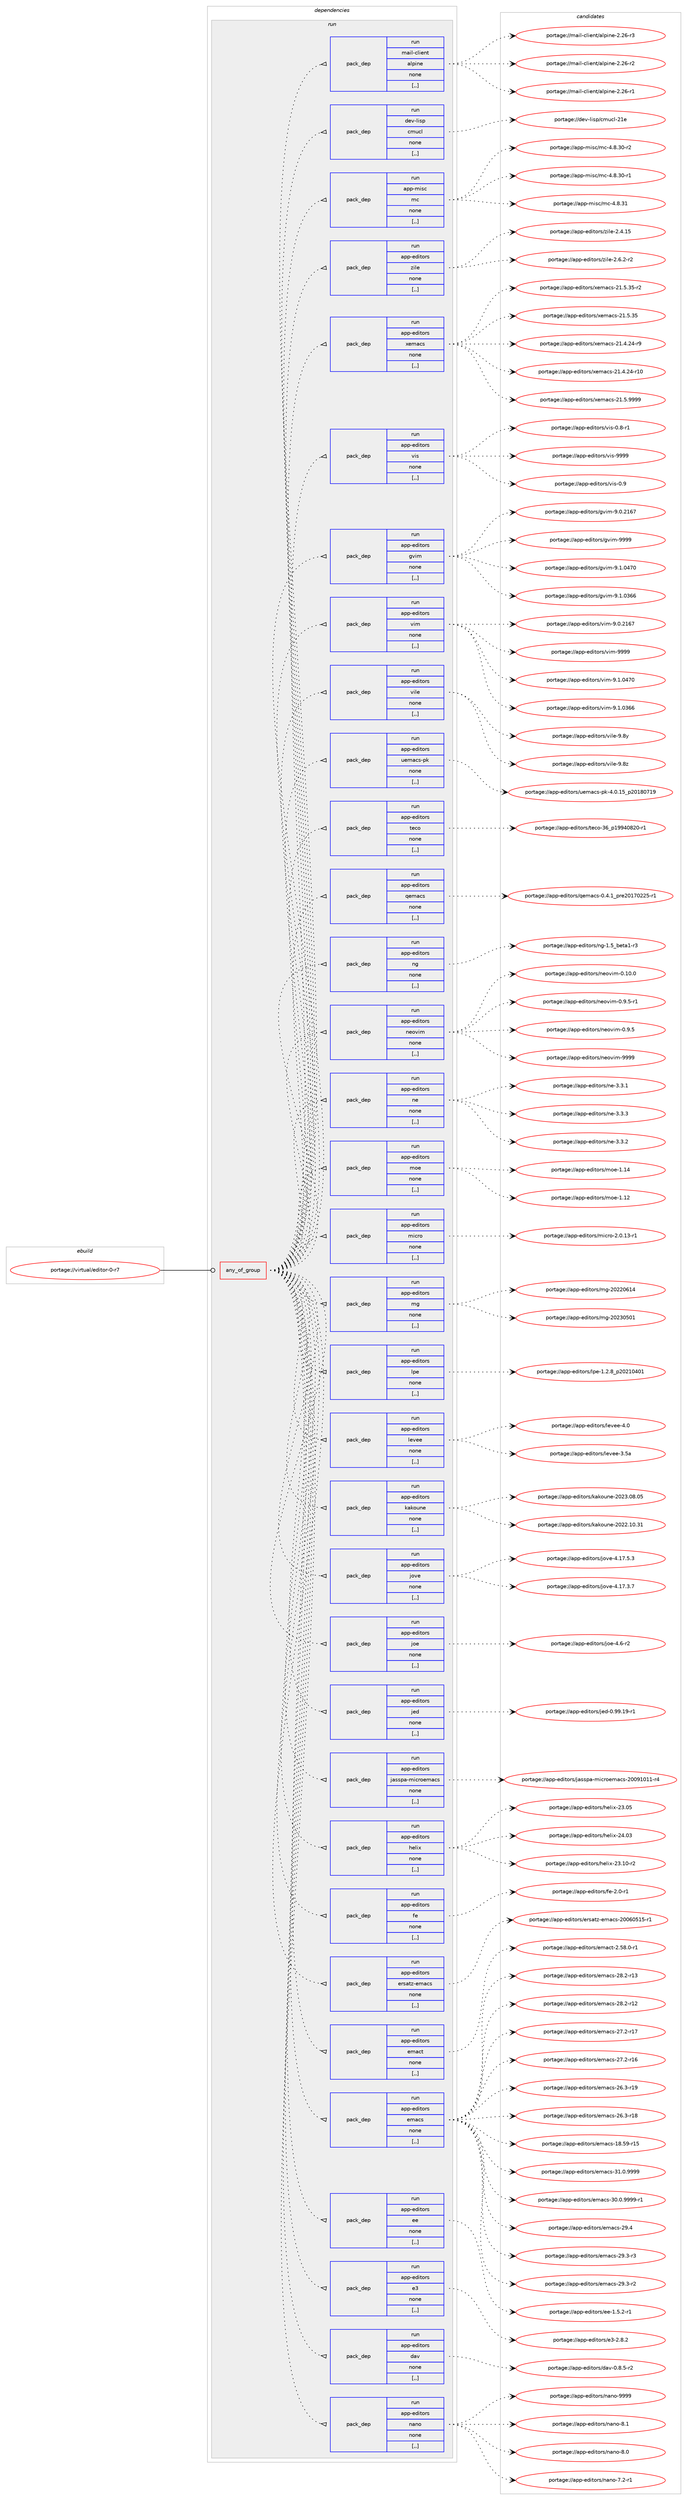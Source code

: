digraph prolog {

# *************
# Graph options
# *************

newrank=true;
concentrate=true;
compound=true;
graph [rankdir=LR,fontname=Helvetica,fontsize=10,ranksep=1.5];#, ranksep=2.5, nodesep=0.2];
edge  [arrowhead=vee];
node  [fontname=Helvetica,fontsize=10];

# **********
# The ebuild
# **********

subgraph cluster_leftcol {
color=gray;
label=<<i>ebuild</i>>;
id [label="portage://virtual/editor-0-r7", color=red, width=4, href="../virtual/editor-0-r7.svg"];
}

# ****************
# The dependencies
# ****************

subgraph cluster_midcol {
color=gray;
label=<<i>dependencies</i>>;
subgraph cluster_compile {
fillcolor="#eeeeee";
style=filled;
label=<<i>compile</i>>;
}
subgraph cluster_compileandrun {
fillcolor="#eeeeee";
style=filled;
label=<<i>compile and run</i>>;
}
subgraph cluster_run {
fillcolor="#eeeeee";
style=filled;
label=<<i>run</i>>;
subgraph any2816 {
dependency441720 [label=<<TABLE BORDER="0" CELLBORDER="1" CELLSPACING="0" CELLPADDING="4"><TR><TD CELLPADDING="10">any_of_group</TD></TR></TABLE>>, shape=none, color=red];subgraph pack320706 {
dependency441721 [label=<<TABLE BORDER="0" CELLBORDER="1" CELLSPACING="0" CELLPADDING="4" WIDTH="220"><TR><TD ROWSPAN="6" CELLPADDING="30">pack_dep</TD></TR><TR><TD WIDTH="110">run</TD></TR><TR><TD>app-editors</TD></TR><TR><TD>nano</TD></TR><TR><TD>none</TD></TR><TR><TD>[,,]</TD></TR></TABLE>>, shape=none, color=blue];
}
dependency441720:e -> dependency441721:w [weight=20,style="dotted",arrowhead="oinv"];
subgraph pack320707 {
dependency441722 [label=<<TABLE BORDER="0" CELLBORDER="1" CELLSPACING="0" CELLPADDING="4" WIDTH="220"><TR><TD ROWSPAN="6" CELLPADDING="30">pack_dep</TD></TR><TR><TD WIDTH="110">run</TD></TR><TR><TD>app-editors</TD></TR><TR><TD>dav</TD></TR><TR><TD>none</TD></TR><TR><TD>[,,]</TD></TR></TABLE>>, shape=none, color=blue];
}
dependency441720:e -> dependency441722:w [weight=20,style="dotted",arrowhead="oinv"];
subgraph pack320708 {
dependency441723 [label=<<TABLE BORDER="0" CELLBORDER="1" CELLSPACING="0" CELLPADDING="4" WIDTH="220"><TR><TD ROWSPAN="6" CELLPADDING="30">pack_dep</TD></TR><TR><TD WIDTH="110">run</TD></TR><TR><TD>app-editors</TD></TR><TR><TD>e3</TD></TR><TR><TD>none</TD></TR><TR><TD>[,,]</TD></TR></TABLE>>, shape=none, color=blue];
}
dependency441720:e -> dependency441723:w [weight=20,style="dotted",arrowhead="oinv"];
subgraph pack320709 {
dependency441724 [label=<<TABLE BORDER="0" CELLBORDER="1" CELLSPACING="0" CELLPADDING="4" WIDTH="220"><TR><TD ROWSPAN="6" CELLPADDING="30">pack_dep</TD></TR><TR><TD WIDTH="110">run</TD></TR><TR><TD>app-editors</TD></TR><TR><TD>ee</TD></TR><TR><TD>none</TD></TR><TR><TD>[,,]</TD></TR></TABLE>>, shape=none, color=blue];
}
dependency441720:e -> dependency441724:w [weight=20,style="dotted",arrowhead="oinv"];
subgraph pack320710 {
dependency441725 [label=<<TABLE BORDER="0" CELLBORDER="1" CELLSPACING="0" CELLPADDING="4" WIDTH="220"><TR><TD ROWSPAN="6" CELLPADDING="30">pack_dep</TD></TR><TR><TD WIDTH="110">run</TD></TR><TR><TD>app-editors</TD></TR><TR><TD>emacs</TD></TR><TR><TD>none</TD></TR><TR><TD>[,,]</TD></TR></TABLE>>, shape=none, color=blue];
}
dependency441720:e -> dependency441725:w [weight=20,style="dotted",arrowhead="oinv"];
subgraph pack320711 {
dependency441726 [label=<<TABLE BORDER="0" CELLBORDER="1" CELLSPACING="0" CELLPADDING="4" WIDTH="220"><TR><TD ROWSPAN="6" CELLPADDING="30">pack_dep</TD></TR><TR><TD WIDTH="110">run</TD></TR><TR><TD>app-editors</TD></TR><TR><TD>emact</TD></TR><TR><TD>none</TD></TR><TR><TD>[,,]</TD></TR></TABLE>>, shape=none, color=blue];
}
dependency441720:e -> dependency441726:w [weight=20,style="dotted",arrowhead="oinv"];
subgraph pack320712 {
dependency441727 [label=<<TABLE BORDER="0" CELLBORDER="1" CELLSPACING="0" CELLPADDING="4" WIDTH="220"><TR><TD ROWSPAN="6" CELLPADDING="30">pack_dep</TD></TR><TR><TD WIDTH="110">run</TD></TR><TR><TD>app-editors</TD></TR><TR><TD>ersatz-emacs</TD></TR><TR><TD>none</TD></TR><TR><TD>[,,]</TD></TR></TABLE>>, shape=none, color=blue];
}
dependency441720:e -> dependency441727:w [weight=20,style="dotted",arrowhead="oinv"];
subgraph pack320713 {
dependency441728 [label=<<TABLE BORDER="0" CELLBORDER="1" CELLSPACING="0" CELLPADDING="4" WIDTH="220"><TR><TD ROWSPAN="6" CELLPADDING="30">pack_dep</TD></TR><TR><TD WIDTH="110">run</TD></TR><TR><TD>app-editors</TD></TR><TR><TD>fe</TD></TR><TR><TD>none</TD></TR><TR><TD>[,,]</TD></TR></TABLE>>, shape=none, color=blue];
}
dependency441720:e -> dependency441728:w [weight=20,style="dotted",arrowhead="oinv"];
subgraph pack320714 {
dependency441729 [label=<<TABLE BORDER="0" CELLBORDER="1" CELLSPACING="0" CELLPADDING="4" WIDTH="220"><TR><TD ROWSPAN="6" CELLPADDING="30">pack_dep</TD></TR><TR><TD WIDTH="110">run</TD></TR><TR><TD>app-editors</TD></TR><TR><TD>helix</TD></TR><TR><TD>none</TD></TR><TR><TD>[,,]</TD></TR></TABLE>>, shape=none, color=blue];
}
dependency441720:e -> dependency441729:w [weight=20,style="dotted",arrowhead="oinv"];
subgraph pack320715 {
dependency441730 [label=<<TABLE BORDER="0" CELLBORDER="1" CELLSPACING="0" CELLPADDING="4" WIDTH="220"><TR><TD ROWSPAN="6" CELLPADDING="30">pack_dep</TD></TR><TR><TD WIDTH="110">run</TD></TR><TR><TD>app-editors</TD></TR><TR><TD>jasspa-microemacs</TD></TR><TR><TD>none</TD></TR><TR><TD>[,,]</TD></TR></TABLE>>, shape=none, color=blue];
}
dependency441720:e -> dependency441730:w [weight=20,style="dotted",arrowhead="oinv"];
subgraph pack320716 {
dependency441731 [label=<<TABLE BORDER="0" CELLBORDER="1" CELLSPACING="0" CELLPADDING="4" WIDTH="220"><TR><TD ROWSPAN="6" CELLPADDING="30">pack_dep</TD></TR><TR><TD WIDTH="110">run</TD></TR><TR><TD>app-editors</TD></TR><TR><TD>jed</TD></TR><TR><TD>none</TD></TR><TR><TD>[,,]</TD></TR></TABLE>>, shape=none, color=blue];
}
dependency441720:e -> dependency441731:w [weight=20,style="dotted",arrowhead="oinv"];
subgraph pack320717 {
dependency441732 [label=<<TABLE BORDER="0" CELLBORDER="1" CELLSPACING="0" CELLPADDING="4" WIDTH="220"><TR><TD ROWSPAN="6" CELLPADDING="30">pack_dep</TD></TR><TR><TD WIDTH="110">run</TD></TR><TR><TD>app-editors</TD></TR><TR><TD>joe</TD></TR><TR><TD>none</TD></TR><TR><TD>[,,]</TD></TR></TABLE>>, shape=none, color=blue];
}
dependency441720:e -> dependency441732:w [weight=20,style="dotted",arrowhead="oinv"];
subgraph pack320718 {
dependency441733 [label=<<TABLE BORDER="0" CELLBORDER="1" CELLSPACING="0" CELLPADDING="4" WIDTH="220"><TR><TD ROWSPAN="6" CELLPADDING="30">pack_dep</TD></TR><TR><TD WIDTH="110">run</TD></TR><TR><TD>app-editors</TD></TR><TR><TD>jove</TD></TR><TR><TD>none</TD></TR><TR><TD>[,,]</TD></TR></TABLE>>, shape=none, color=blue];
}
dependency441720:e -> dependency441733:w [weight=20,style="dotted",arrowhead="oinv"];
subgraph pack320719 {
dependency441734 [label=<<TABLE BORDER="0" CELLBORDER="1" CELLSPACING="0" CELLPADDING="4" WIDTH="220"><TR><TD ROWSPAN="6" CELLPADDING="30">pack_dep</TD></TR><TR><TD WIDTH="110">run</TD></TR><TR><TD>app-editors</TD></TR><TR><TD>kakoune</TD></TR><TR><TD>none</TD></TR><TR><TD>[,,]</TD></TR></TABLE>>, shape=none, color=blue];
}
dependency441720:e -> dependency441734:w [weight=20,style="dotted",arrowhead="oinv"];
subgraph pack320720 {
dependency441735 [label=<<TABLE BORDER="0" CELLBORDER="1" CELLSPACING="0" CELLPADDING="4" WIDTH="220"><TR><TD ROWSPAN="6" CELLPADDING="30">pack_dep</TD></TR><TR><TD WIDTH="110">run</TD></TR><TR><TD>app-editors</TD></TR><TR><TD>levee</TD></TR><TR><TD>none</TD></TR><TR><TD>[,,]</TD></TR></TABLE>>, shape=none, color=blue];
}
dependency441720:e -> dependency441735:w [weight=20,style="dotted",arrowhead="oinv"];
subgraph pack320721 {
dependency441736 [label=<<TABLE BORDER="0" CELLBORDER="1" CELLSPACING="0" CELLPADDING="4" WIDTH="220"><TR><TD ROWSPAN="6" CELLPADDING="30">pack_dep</TD></TR><TR><TD WIDTH="110">run</TD></TR><TR><TD>app-editors</TD></TR><TR><TD>lpe</TD></TR><TR><TD>none</TD></TR><TR><TD>[,,]</TD></TR></TABLE>>, shape=none, color=blue];
}
dependency441720:e -> dependency441736:w [weight=20,style="dotted",arrowhead="oinv"];
subgraph pack320722 {
dependency441737 [label=<<TABLE BORDER="0" CELLBORDER="1" CELLSPACING="0" CELLPADDING="4" WIDTH="220"><TR><TD ROWSPAN="6" CELLPADDING="30">pack_dep</TD></TR><TR><TD WIDTH="110">run</TD></TR><TR><TD>app-editors</TD></TR><TR><TD>mg</TD></TR><TR><TD>none</TD></TR><TR><TD>[,,]</TD></TR></TABLE>>, shape=none, color=blue];
}
dependency441720:e -> dependency441737:w [weight=20,style="dotted",arrowhead="oinv"];
subgraph pack320723 {
dependency441738 [label=<<TABLE BORDER="0" CELLBORDER="1" CELLSPACING="0" CELLPADDING="4" WIDTH="220"><TR><TD ROWSPAN="6" CELLPADDING="30">pack_dep</TD></TR><TR><TD WIDTH="110">run</TD></TR><TR><TD>app-editors</TD></TR><TR><TD>micro</TD></TR><TR><TD>none</TD></TR><TR><TD>[,,]</TD></TR></TABLE>>, shape=none, color=blue];
}
dependency441720:e -> dependency441738:w [weight=20,style="dotted",arrowhead="oinv"];
subgraph pack320724 {
dependency441739 [label=<<TABLE BORDER="0" CELLBORDER="1" CELLSPACING="0" CELLPADDING="4" WIDTH="220"><TR><TD ROWSPAN="6" CELLPADDING="30">pack_dep</TD></TR><TR><TD WIDTH="110">run</TD></TR><TR><TD>app-editors</TD></TR><TR><TD>moe</TD></TR><TR><TD>none</TD></TR><TR><TD>[,,]</TD></TR></TABLE>>, shape=none, color=blue];
}
dependency441720:e -> dependency441739:w [weight=20,style="dotted",arrowhead="oinv"];
subgraph pack320725 {
dependency441740 [label=<<TABLE BORDER="0" CELLBORDER="1" CELLSPACING="0" CELLPADDING="4" WIDTH="220"><TR><TD ROWSPAN="6" CELLPADDING="30">pack_dep</TD></TR><TR><TD WIDTH="110">run</TD></TR><TR><TD>app-editors</TD></TR><TR><TD>ne</TD></TR><TR><TD>none</TD></TR><TR><TD>[,,]</TD></TR></TABLE>>, shape=none, color=blue];
}
dependency441720:e -> dependency441740:w [weight=20,style="dotted",arrowhead="oinv"];
subgraph pack320726 {
dependency441741 [label=<<TABLE BORDER="0" CELLBORDER="1" CELLSPACING="0" CELLPADDING="4" WIDTH="220"><TR><TD ROWSPAN="6" CELLPADDING="30">pack_dep</TD></TR><TR><TD WIDTH="110">run</TD></TR><TR><TD>app-editors</TD></TR><TR><TD>neovim</TD></TR><TR><TD>none</TD></TR><TR><TD>[,,]</TD></TR></TABLE>>, shape=none, color=blue];
}
dependency441720:e -> dependency441741:w [weight=20,style="dotted",arrowhead="oinv"];
subgraph pack320727 {
dependency441742 [label=<<TABLE BORDER="0" CELLBORDER="1" CELLSPACING="0" CELLPADDING="4" WIDTH="220"><TR><TD ROWSPAN="6" CELLPADDING="30">pack_dep</TD></TR><TR><TD WIDTH="110">run</TD></TR><TR><TD>app-editors</TD></TR><TR><TD>ng</TD></TR><TR><TD>none</TD></TR><TR><TD>[,,]</TD></TR></TABLE>>, shape=none, color=blue];
}
dependency441720:e -> dependency441742:w [weight=20,style="dotted",arrowhead="oinv"];
subgraph pack320728 {
dependency441743 [label=<<TABLE BORDER="0" CELLBORDER="1" CELLSPACING="0" CELLPADDING="4" WIDTH="220"><TR><TD ROWSPAN="6" CELLPADDING="30">pack_dep</TD></TR><TR><TD WIDTH="110">run</TD></TR><TR><TD>app-editors</TD></TR><TR><TD>qemacs</TD></TR><TR><TD>none</TD></TR><TR><TD>[,,]</TD></TR></TABLE>>, shape=none, color=blue];
}
dependency441720:e -> dependency441743:w [weight=20,style="dotted",arrowhead="oinv"];
subgraph pack320729 {
dependency441744 [label=<<TABLE BORDER="0" CELLBORDER="1" CELLSPACING="0" CELLPADDING="4" WIDTH="220"><TR><TD ROWSPAN="6" CELLPADDING="30">pack_dep</TD></TR><TR><TD WIDTH="110">run</TD></TR><TR><TD>app-editors</TD></TR><TR><TD>teco</TD></TR><TR><TD>none</TD></TR><TR><TD>[,,]</TD></TR></TABLE>>, shape=none, color=blue];
}
dependency441720:e -> dependency441744:w [weight=20,style="dotted",arrowhead="oinv"];
subgraph pack320730 {
dependency441745 [label=<<TABLE BORDER="0" CELLBORDER="1" CELLSPACING="0" CELLPADDING="4" WIDTH="220"><TR><TD ROWSPAN="6" CELLPADDING="30">pack_dep</TD></TR><TR><TD WIDTH="110">run</TD></TR><TR><TD>app-editors</TD></TR><TR><TD>uemacs-pk</TD></TR><TR><TD>none</TD></TR><TR><TD>[,,]</TD></TR></TABLE>>, shape=none, color=blue];
}
dependency441720:e -> dependency441745:w [weight=20,style="dotted",arrowhead="oinv"];
subgraph pack320731 {
dependency441746 [label=<<TABLE BORDER="0" CELLBORDER="1" CELLSPACING="0" CELLPADDING="4" WIDTH="220"><TR><TD ROWSPAN="6" CELLPADDING="30">pack_dep</TD></TR><TR><TD WIDTH="110">run</TD></TR><TR><TD>app-editors</TD></TR><TR><TD>vile</TD></TR><TR><TD>none</TD></TR><TR><TD>[,,]</TD></TR></TABLE>>, shape=none, color=blue];
}
dependency441720:e -> dependency441746:w [weight=20,style="dotted",arrowhead="oinv"];
subgraph pack320732 {
dependency441747 [label=<<TABLE BORDER="0" CELLBORDER="1" CELLSPACING="0" CELLPADDING="4" WIDTH="220"><TR><TD ROWSPAN="6" CELLPADDING="30">pack_dep</TD></TR><TR><TD WIDTH="110">run</TD></TR><TR><TD>app-editors</TD></TR><TR><TD>vim</TD></TR><TR><TD>none</TD></TR><TR><TD>[,,]</TD></TR></TABLE>>, shape=none, color=blue];
}
dependency441720:e -> dependency441747:w [weight=20,style="dotted",arrowhead="oinv"];
subgraph pack320733 {
dependency441748 [label=<<TABLE BORDER="0" CELLBORDER="1" CELLSPACING="0" CELLPADDING="4" WIDTH="220"><TR><TD ROWSPAN="6" CELLPADDING="30">pack_dep</TD></TR><TR><TD WIDTH="110">run</TD></TR><TR><TD>app-editors</TD></TR><TR><TD>gvim</TD></TR><TR><TD>none</TD></TR><TR><TD>[,,]</TD></TR></TABLE>>, shape=none, color=blue];
}
dependency441720:e -> dependency441748:w [weight=20,style="dotted",arrowhead="oinv"];
subgraph pack320734 {
dependency441749 [label=<<TABLE BORDER="0" CELLBORDER="1" CELLSPACING="0" CELLPADDING="4" WIDTH="220"><TR><TD ROWSPAN="6" CELLPADDING="30">pack_dep</TD></TR><TR><TD WIDTH="110">run</TD></TR><TR><TD>app-editors</TD></TR><TR><TD>vis</TD></TR><TR><TD>none</TD></TR><TR><TD>[,,]</TD></TR></TABLE>>, shape=none, color=blue];
}
dependency441720:e -> dependency441749:w [weight=20,style="dotted",arrowhead="oinv"];
subgraph pack320735 {
dependency441750 [label=<<TABLE BORDER="0" CELLBORDER="1" CELLSPACING="0" CELLPADDING="4" WIDTH="220"><TR><TD ROWSPAN="6" CELLPADDING="30">pack_dep</TD></TR><TR><TD WIDTH="110">run</TD></TR><TR><TD>app-editors</TD></TR><TR><TD>xemacs</TD></TR><TR><TD>none</TD></TR><TR><TD>[,,]</TD></TR></TABLE>>, shape=none, color=blue];
}
dependency441720:e -> dependency441750:w [weight=20,style="dotted",arrowhead="oinv"];
subgraph pack320736 {
dependency441751 [label=<<TABLE BORDER="0" CELLBORDER="1" CELLSPACING="0" CELLPADDING="4" WIDTH="220"><TR><TD ROWSPAN="6" CELLPADDING="30">pack_dep</TD></TR><TR><TD WIDTH="110">run</TD></TR><TR><TD>app-editors</TD></TR><TR><TD>zile</TD></TR><TR><TD>none</TD></TR><TR><TD>[,,]</TD></TR></TABLE>>, shape=none, color=blue];
}
dependency441720:e -> dependency441751:w [weight=20,style="dotted",arrowhead="oinv"];
subgraph pack320737 {
dependency441752 [label=<<TABLE BORDER="0" CELLBORDER="1" CELLSPACING="0" CELLPADDING="4" WIDTH="220"><TR><TD ROWSPAN="6" CELLPADDING="30">pack_dep</TD></TR><TR><TD WIDTH="110">run</TD></TR><TR><TD>app-misc</TD></TR><TR><TD>mc</TD></TR><TR><TD>none</TD></TR><TR><TD>[,,]</TD></TR></TABLE>>, shape=none, color=blue];
}
dependency441720:e -> dependency441752:w [weight=20,style="dotted",arrowhead="oinv"];
subgraph pack320738 {
dependency441753 [label=<<TABLE BORDER="0" CELLBORDER="1" CELLSPACING="0" CELLPADDING="4" WIDTH="220"><TR><TD ROWSPAN="6" CELLPADDING="30">pack_dep</TD></TR><TR><TD WIDTH="110">run</TD></TR><TR><TD>dev-lisp</TD></TR><TR><TD>cmucl</TD></TR><TR><TD>none</TD></TR><TR><TD>[,,]</TD></TR></TABLE>>, shape=none, color=blue];
}
dependency441720:e -> dependency441753:w [weight=20,style="dotted",arrowhead="oinv"];
subgraph pack320739 {
dependency441754 [label=<<TABLE BORDER="0" CELLBORDER="1" CELLSPACING="0" CELLPADDING="4" WIDTH="220"><TR><TD ROWSPAN="6" CELLPADDING="30">pack_dep</TD></TR><TR><TD WIDTH="110">run</TD></TR><TR><TD>mail-client</TD></TR><TR><TD>alpine</TD></TR><TR><TD>none</TD></TR><TR><TD>[,,]</TD></TR></TABLE>>, shape=none, color=blue];
}
dependency441720:e -> dependency441754:w [weight=20,style="dotted",arrowhead="oinv"];
}
id:e -> dependency441720:w [weight=20,style="solid",arrowhead="odot"];
}
}

# **************
# The candidates
# **************

subgraph cluster_choices {
rank=same;
color=gray;
label=<<i>candidates</i>>;

subgraph choice320706 {
color=black;
nodesep=1;
choice971121124510110010511611111411547110971101114557575757 [label="portage://app-editors/nano-9999", color=red, width=4,href="../app-editors/nano-9999.svg"];
choice9711211245101100105116111114115471109711011145564649 [label="portage://app-editors/nano-8.1", color=red, width=4,href="../app-editors/nano-8.1.svg"];
choice9711211245101100105116111114115471109711011145564648 [label="portage://app-editors/nano-8.0", color=red, width=4,href="../app-editors/nano-8.0.svg"];
choice97112112451011001051161111141154711097110111455546504511449 [label="portage://app-editors/nano-7.2-r1", color=red, width=4,href="../app-editors/nano-7.2-r1.svg"];
dependency441721:e -> choice971121124510110010511611111411547110971101114557575757:w [style=dotted,weight="100"];
dependency441721:e -> choice9711211245101100105116111114115471109711011145564649:w [style=dotted,weight="100"];
dependency441721:e -> choice9711211245101100105116111114115471109711011145564648:w [style=dotted,weight="100"];
dependency441721:e -> choice97112112451011001051161111141154711097110111455546504511449:w [style=dotted,weight="100"];
}
subgraph choice320707 {
color=black;
nodesep=1;
choice971121124510110010511611111411547100971184548465646534511450 [label="portage://app-editors/dav-0.8.5-r2", color=red, width=4,href="../app-editors/dav-0.8.5-r2.svg"];
dependency441722:e -> choice971121124510110010511611111411547100971184548465646534511450:w [style=dotted,weight="100"];
}
subgraph choice320708 {
color=black;
nodesep=1;
choice97112112451011001051161111141154710151455046564650 [label="portage://app-editors/e3-2.8.2", color=red, width=4,href="../app-editors/e3-2.8.2.svg"];
dependency441723:e -> choice97112112451011001051161111141154710151455046564650:w [style=dotted,weight="100"];
}
subgraph choice320709 {
color=black;
nodesep=1;
choice9711211245101100105116111114115471011014549465346504511449 [label="portage://app-editors/ee-1.5.2-r1", color=red, width=4,href="../app-editors/ee-1.5.2-r1.svg"];
dependency441724:e -> choice9711211245101100105116111114115471011014549465346504511449:w [style=dotted,weight="100"];
}
subgraph choice320710 {
color=black;
nodesep=1;
choice971121124510110010511611111411547101109979911545514946484657575757 [label="portage://app-editors/emacs-31.0.9999", color=red, width=4,href="../app-editors/emacs-31.0.9999.svg"];
choice9711211245101100105116111114115471011099799115455148464846575757574511449 [label="portage://app-editors/emacs-30.0.9999-r1", color=red, width=4,href="../app-editors/emacs-30.0.9999-r1.svg"];
choice97112112451011001051161111141154710110997991154550574652 [label="portage://app-editors/emacs-29.4", color=red, width=4,href="../app-editors/emacs-29.4.svg"];
choice971121124510110010511611111411547101109979911545505746514511451 [label="portage://app-editors/emacs-29.3-r3", color=red, width=4,href="../app-editors/emacs-29.3-r3.svg"];
choice971121124510110010511611111411547101109979911545505746514511450 [label="portage://app-editors/emacs-29.3-r2", color=red, width=4,href="../app-editors/emacs-29.3-r2.svg"];
choice97112112451011001051161111141154710110997991154550564650451144951 [label="portage://app-editors/emacs-28.2-r13", color=red, width=4,href="../app-editors/emacs-28.2-r13.svg"];
choice97112112451011001051161111141154710110997991154550564650451144950 [label="portage://app-editors/emacs-28.2-r12", color=red, width=4,href="../app-editors/emacs-28.2-r12.svg"];
choice97112112451011001051161111141154710110997991154550554650451144955 [label="portage://app-editors/emacs-27.2-r17", color=red, width=4,href="../app-editors/emacs-27.2-r17.svg"];
choice97112112451011001051161111141154710110997991154550554650451144954 [label="portage://app-editors/emacs-27.2-r16", color=red, width=4,href="../app-editors/emacs-27.2-r16.svg"];
choice97112112451011001051161111141154710110997991154550544651451144957 [label="portage://app-editors/emacs-26.3-r19", color=red, width=4,href="../app-editors/emacs-26.3-r19.svg"];
choice97112112451011001051161111141154710110997991154550544651451144956 [label="portage://app-editors/emacs-26.3-r18", color=red, width=4,href="../app-editors/emacs-26.3-r18.svg"];
choice9711211245101100105116111114115471011099799115454956465357451144953 [label="portage://app-editors/emacs-18.59-r15", color=red, width=4,href="../app-editors/emacs-18.59-r15.svg"];
dependency441725:e -> choice971121124510110010511611111411547101109979911545514946484657575757:w [style=dotted,weight="100"];
dependency441725:e -> choice9711211245101100105116111114115471011099799115455148464846575757574511449:w [style=dotted,weight="100"];
dependency441725:e -> choice97112112451011001051161111141154710110997991154550574652:w [style=dotted,weight="100"];
dependency441725:e -> choice971121124510110010511611111411547101109979911545505746514511451:w [style=dotted,weight="100"];
dependency441725:e -> choice971121124510110010511611111411547101109979911545505746514511450:w [style=dotted,weight="100"];
dependency441725:e -> choice97112112451011001051161111141154710110997991154550564650451144951:w [style=dotted,weight="100"];
dependency441725:e -> choice97112112451011001051161111141154710110997991154550564650451144950:w [style=dotted,weight="100"];
dependency441725:e -> choice97112112451011001051161111141154710110997991154550554650451144955:w [style=dotted,weight="100"];
dependency441725:e -> choice97112112451011001051161111141154710110997991154550554650451144954:w [style=dotted,weight="100"];
dependency441725:e -> choice97112112451011001051161111141154710110997991154550544651451144957:w [style=dotted,weight="100"];
dependency441725:e -> choice97112112451011001051161111141154710110997991154550544651451144956:w [style=dotted,weight="100"];
dependency441725:e -> choice9711211245101100105116111114115471011099799115454956465357451144953:w [style=dotted,weight="100"];
}
subgraph choice320711 {
color=black;
nodesep=1;
choice9711211245101100105116111114115471011099799116455046535646484511449 [label="portage://app-editors/emact-2.58.0-r1", color=red, width=4,href="../app-editors/emact-2.58.0-r1.svg"];
dependency441726:e -> choice9711211245101100105116111114115471011099799116455046535646484511449:w [style=dotted,weight="100"];
}
subgraph choice320712 {
color=black;
nodesep=1;
choice971121124510110010511611111411547101114115971161224510110997991154550484854485349534511449 [label="portage://app-editors/ersatz-emacs-20060515-r1", color=red, width=4,href="../app-editors/ersatz-emacs-20060515-r1.svg"];
dependency441727:e -> choice971121124510110010511611111411547101114115971161224510110997991154550484854485349534511449:w [style=dotted,weight="100"];
}
subgraph choice320713 {
color=black;
nodesep=1;
choice971121124510110010511611111411547102101455046484511449 [label="portage://app-editors/fe-2.0-r1", color=red, width=4,href="../app-editors/fe-2.0-r1.svg"];
dependency441728:e -> choice971121124510110010511611111411547102101455046484511449:w [style=dotted,weight="100"];
}
subgraph choice320714 {
color=black;
nodesep=1;
choice971121124510110010511611111411547104101108105120455052464851 [label="portage://app-editors/helix-24.03", color=red, width=4,href="../app-editors/helix-24.03.svg"];
choice9711211245101100105116111114115471041011081051204550514649484511450 [label="portage://app-editors/helix-23.10-r2", color=red, width=4,href="../app-editors/helix-23.10-r2.svg"];
choice971121124510110010511611111411547104101108105120455051464853 [label="portage://app-editors/helix-23.05", color=red, width=4,href="../app-editors/helix-23.05.svg"];
dependency441729:e -> choice971121124510110010511611111411547104101108105120455052464851:w [style=dotted,weight="100"];
dependency441729:e -> choice9711211245101100105116111114115471041011081051204550514649484511450:w [style=dotted,weight="100"];
dependency441729:e -> choice971121124510110010511611111411547104101108105120455051464853:w [style=dotted,weight="100"];
}
subgraph choice320715 {
color=black;
nodesep=1;
choice9711211245101100105116111114115471069711511511297451091059911411110110997991154550484857494849494511452 [label="portage://app-editors/jasspa-microemacs-20091011-r4", color=red, width=4,href="../app-editors/jasspa-microemacs-20091011-r4.svg"];
dependency441730:e -> choice9711211245101100105116111114115471069711511511297451091059911411110110997991154550484857494849494511452:w [style=dotted,weight="100"];
}
subgraph choice320716 {
color=black;
nodesep=1;
choice97112112451011001051161111141154710610110045484657574649574511449 [label="portage://app-editors/jed-0.99.19-r1", color=red, width=4,href="../app-editors/jed-0.99.19-r1.svg"];
dependency441731:e -> choice97112112451011001051161111141154710610110045484657574649574511449:w [style=dotted,weight="100"];
}
subgraph choice320717 {
color=black;
nodesep=1;
choice971121124510110010511611111411547106111101455246544511450 [label="portage://app-editors/joe-4.6-r2", color=red, width=4,href="../app-editors/joe-4.6-r2.svg"];
dependency441732:e -> choice971121124510110010511611111411547106111101455246544511450:w [style=dotted,weight="100"];
}
subgraph choice320718 {
color=black;
nodesep=1;
choice971121124510110010511611111411547106111118101455246495546534651 [label="portage://app-editors/jove-4.17.5.3", color=red, width=4,href="../app-editors/jove-4.17.5.3.svg"];
choice971121124510110010511611111411547106111118101455246495546514655 [label="portage://app-editors/jove-4.17.3.7", color=red, width=4,href="../app-editors/jove-4.17.3.7.svg"];
dependency441733:e -> choice971121124510110010511611111411547106111118101455246495546534651:w [style=dotted,weight="100"];
dependency441733:e -> choice971121124510110010511611111411547106111118101455246495546514655:w [style=dotted,weight="100"];
}
subgraph choice320719 {
color=black;
nodesep=1;
choice971121124510110010511611111411547107971071111171101014550485051464856464853 [label="portage://app-editors/kakoune-2023.08.05", color=red, width=4,href="../app-editors/kakoune-2023.08.05.svg"];
choice971121124510110010511611111411547107971071111171101014550485050464948465149 [label="portage://app-editors/kakoune-2022.10.31", color=red, width=4,href="../app-editors/kakoune-2022.10.31.svg"];
dependency441734:e -> choice971121124510110010511611111411547107971071111171101014550485051464856464853:w [style=dotted,weight="100"];
dependency441734:e -> choice971121124510110010511611111411547107971071111171101014550485050464948465149:w [style=dotted,weight="100"];
}
subgraph choice320720 {
color=black;
nodesep=1;
choice97112112451011001051161111141154710810111810110145524648 [label="portage://app-editors/levee-4.0", color=red, width=4,href="../app-editors/levee-4.0.svg"];
choice9711211245101100105116111114115471081011181011014551465397 [label="portage://app-editors/levee-3.5a", color=red, width=4,href="../app-editors/levee-3.5a.svg"];
dependency441735:e -> choice97112112451011001051161111141154710810111810110145524648:w [style=dotted,weight="100"];
dependency441735:e -> choice9711211245101100105116111114115471081011181011014551465397:w [style=dotted,weight="100"];
}
subgraph choice320721 {
color=black;
nodesep=1;
choice971121124510110010511611111411547108112101454946504656951125048504948524849 [label="portage://app-editors/lpe-1.2.8_p20210401", color=red, width=4,href="../app-editors/lpe-1.2.8_p20210401.svg"];
dependency441736:e -> choice971121124510110010511611111411547108112101454946504656951125048504948524849:w [style=dotted,weight="100"];
}
subgraph choice320722 {
color=black;
nodesep=1;
choice971121124510110010511611111411547109103455048505148534849 [label="portage://app-editors/mg-20230501", color=red, width=4,href="../app-editors/mg-20230501.svg"];
choice971121124510110010511611111411547109103455048505048544952 [label="portage://app-editors/mg-20220614", color=red, width=4,href="../app-editors/mg-20220614.svg"];
dependency441737:e -> choice971121124510110010511611111411547109103455048505148534849:w [style=dotted,weight="100"];
dependency441737:e -> choice971121124510110010511611111411547109103455048505048544952:w [style=dotted,weight="100"];
}
subgraph choice320723 {
color=black;
nodesep=1;
choice97112112451011001051161111141154710910599114111455046484649514511449 [label="portage://app-editors/micro-2.0.13-r1", color=red, width=4,href="../app-editors/micro-2.0.13-r1.svg"];
dependency441738:e -> choice97112112451011001051161111141154710910599114111455046484649514511449:w [style=dotted,weight="100"];
}
subgraph choice320724 {
color=black;
nodesep=1;
choice9711211245101100105116111114115471091111014549464952 [label="portage://app-editors/moe-1.14", color=red, width=4,href="../app-editors/moe-1.14.svg"];
choice9711211245101100105116111114115471091111014549464950 [label="portage://app-editors/moe-1.12", color=red, width=4,href="../app-editors/moe-1.12.svg"];
dependency441739:e -> choice9711211245101100105116111114115471091111014549464952:w [style=dotted,weight="100"];
dependency441739:e -> choice9711211245101100105116111114115471091111014549464950:w [style=dotted,weight="100"];
}
subgraph choice320725 {
color=black;
nodesep=1;
choice971121124510110010511611111411547110101455146514651 [label="portage://app-editors/ne-3.3.3", color=red, width=4,href="../app-editors/ne-3.3.3.svg"];
choice971121124510110010511611111411547110101455146514650 [label="portage://app-editors/ne-3.3.2", color=red, width=4,href="../app-editors/ne-3.3.2.svg"];
choice971121124510110010511611111411547110101455146514649 [label="portage://app-editors/ne-3.3.1", color=red, width=4,href="../app-editors/ne-3.3.1.svg"];
dependency441740:e -> choice971121124510110010511611111411547110101455146514651:w [style=dotted,weight="100"];
dependency441740:e -> choice971121124510110010511611111411547110101455146514650:w [style=dotted,weight="100"];
dependency441740:e -> choice971121124510110010511611111411547110101455146514649:w [style=dotted,weight="100"];
}
subgraph choice320726 {
color=black;
nodesep=1;
choice9711211245101100105116111114115471101011111181051094557575757 [label="portage://app-editors/neovim-9999", color=red, width=4,href="../app-editors/neovim-9999.svg"];
choice97112112451011001051161111141154711010111111810510945484649484648 [label="portage://app-editors/neovim-0.10.0", color=red, width=4,href="../app-editors/neovim-0.10.0.svg"];
choice9711211245101100105116111114115471101011111181051094548465746534511449 [label="portage://app-editors/neovim-0.9.5-r1", color=red, width=4,href="../app-editors/neovim-0.9.5-r1.svg"];
choice971121124510110010511611111411547110101111118105109454846574653 [label="portage://app-editors/neovim-0.9.5", color=red, width=4,href="../app-editors/neovim-0.9.5.svg"];
dependency441741:e -> choice9711211245101100105116111114115471101011111181051094557575757:w [style=dotted,weight="100"];
dependency441741:e -> choice97112112451011001051161111141154711010111111810510945484649484648:w [style=dotted,weight="100"];
dependency441741:e -> choice9711211245101100105116111114115471101011111181051094548465746534511449:w [style=dotted,weight="100"];
dependency441741:e -> choice971121124510110010511611111411547110101111118105109454846574653:w [style=dotted,weight="100"];
}
subgraph choice320727 {
color=black;
nodesep=1;
choice97112112451011001051161111141154711010345494653959810111697494511451 [label="portage://app-editors/ng-1.5_beta1-r3", color=red, width=4,href="../app-editors/ng-1.5_beta1-r3.svg"];
dependency441742:e -> choice97112112451011001051161111141154711010345494653959810111697494511451:w [style=dotted,weight="100"];
}
subgraph choice320728 {
color=black;
nodesep=1;
choice97112112451011001051161111141154711310110997991154548465246499511211410150484955485050534511449 [label="portage://app-editors/qemacs-0.4.1_pre20170225-r1", color=red, width=4,href="../app-editors/qemacs-0.4.1_pre20170225-r1.svg"];
dependency441743:e -> choice97112112451011001051161111141154711310110997991154548465246499511211410150484955485050534511449:w [style=dotted,weight="100"];
}
subgraph choice320729 {
color=black;
nodesep=1;
choice971121124510110010511611111411547116101991114551549511249575752485650484511449 [label="portage://app-editors/teco-36_p19940820-r1", color=red, width=4,href="../app-editors/teco-36_p19940820-r1.svg"];
dependency441744:e -> choice971121124510110010511611111411547116101991114551549511249575752485650484511449:w [style=dotted,weight="100"];
}
subgraph choice320730 {
color=black;
nodesep=1;
choice97112112451011001051161111141154711710110997991154511210745524648464953951125048495648554957 [label="portage://app-editors/uemacs-pk-4.0.15_p20180719", color=red, width=4,href="../app-editors/uemacs-pk-4.0.15_p20180719.svg"];
dependency441745:e -> choice97112112451011001051161111141154711710110997991154511210745524648464953951125048495648554957:w [style=dotted,weight="100"];
}
subgraph choice320731 {
color=black;
nodesep=1;
choice97112112451011001051161111141154711810510810145574656122 [label="portage://app-editors/vile-9.8z", color=red, width=4,href="../app-editors/vile-9.8z.svg"];
choice97112112451011001051161111141154711810510810145574656121 [label="portage://app-editors/vile-9.8y", color=red, width=4,href="../app-editors/vile-9.8y.svg"];
dependency441746:e -> choice97112112451011001051161111141154711810510810145574656122:w [style=dotted,weight="100"];
dependency441746:e -> choice97112112451011001051161111141154711810510810145574656121:w [style=dotted,weight="100"];
}
subgraph choice320732 {
color=black;
nodesep=1;
choice9711211245101100105116111114115471181051094557575757 [label="portage://app-editors/vim-9999", color=red, width=4,href="../app-editors/vim-9999.svg"];
choice971121124510110010511611111411547118105109455746494648525548 [label="portage://app-editors/vim-9.1.0470", color=red, width=4,href="../app-editors/vim-9.1.0470.svg"];
choice971121124510110010511611111411547118105109455746494648515454 [label="portage://app-editors/vim-9.1.0366", color=red, width=4,href="../app-editors/vim-9.1.0366.svg"];
choice971121124510110010511611111411547118105109455746484650495455 [label="portage://app-editors/vim-9.0.2167", color=red, width=4,href="../app-editors/vim-9.0.2167.svg"];
dependency441747:e -> choice9711211245101100105116111114115471181051094557575757:w [style=dotted,weight="100"];
dependency441747:e -> choice971121124510110010511611111411547118105109455746494648525548:w [style=dotted,weight="100"];
dependency441747:e -> choice971121124510110010511611111411547118105109455746494648515454:w [style=dotted,weight="100"];
dependency441747:e -> choice971121124510110010511611111411547118105109455746484650495455:w [style=dotted,weight="100"];
}
subgraph choice320733 {
color=black;
nodesep=1;
choice9711211245101100105116111114115471031181051094557575757 [label="portage://app-editors/gvim-9999", color=red, width=4,href="../app-editors/gvim-9999.svg"];
choice971121124510110010511611111411547103118105109455746494648525548 [label="portage://app-editors/gvim-9.1.0470", color=red, width=4,href="../app-editors/gvim-9.1.0470.svg"];
choice971121124510110010511611111411547103118105109455746494648515454 [label="portage://app-editors/gvim-9.1.0366", color=red, width=4,href="../app-editors/gvim-9.1.0366.svg"];
choice971121124510110010511611111411547103118105109455746484650495455 [label="portage://app-editors/gvim-9.0.2167", color=red, width=4,href="../app-editors/gvim-9.0.2167.svg"];
dependency441748:e -> choice9711211245101100105116111114115471031181051094557575757:w [style=dotted,weight="100"];
dependency441748:e -> choice971121124510110010511611111411547103118105109455746494648525548:w [style=dotted,weight="100"];
dependency441748:e -> choice971121124510110010511611111411547103118105109455746494648515454:w [style=dotted,weight="100"];
dependency441748:e -> choice971121124510110010511611111411547103118105109455746484650495455:w [style=dotted,weight="100"];
}
subgraph choice320734 {
color=black;
nodesep=1;
choice9711211245101100105116111114115471181051154557575757 [label="portage://app-editors/vis-9999", color=red, width=4,href="../app-editors/vis-9999.svg"];
choice97112112451011001051161111141154711810511545484657 [label="portage://app-editors/vis-0.9", color=red, width=4,href="../app-editors/vis-0.9.svg"];
choice971121124510110010511611111411547118105115454846564511449 [label="portage://app-editors/vis-0.8-r1", color=red, width=4,href="../app-editors/vis-0.8-r1.svg"];
dependency441749:e -> choice9711211245101100105116111114115471181051154557575757:w [style=dotted,weight="100"];
dependency441749:e -> choice97112112451011001051161111141154711810511545484657:w [style=dotted,weight="100"];
dependency441749:e -> choice971121124510110010511611111411547118105115454846564511449:w [style=dotted,weight="100"];
}
subgraph choice320735 {
color=black;
nodesep=1;
choice971121124510110010511611111411547120101109979911545504946534657575757 [label="portage://app-editors/xemacs-21.5.9999", color=red, width=4,href="../app-editors/xemacs-21.5.9999.svg"];
choice971121124510110010511611111411547120101109979911545504946534651534511450 [label="portage://app-editors/xemacs-21.5.35-r2", color=red, width=4,href="../app-editors/xemacs-21.5.35-r2.svg"];
choice97112112451011001051161111141154712010110997991154550494653465153 [label="portage://app-editors/xemacs-21.5.35", color=red, width=4,href="../app-editors/xemacs-21.5.35.svg"];
choice971121124510110010511611111411547120101109979911545504946524650524511457 [label="portage://app-editors/xemacs-21.4.24-r9", color=red, width=4,href="../app-editors/xemacs-21.4.24-r9.svg"];
choice97112112451011001051161111141154712010110997991154550494652465052451144948 [label="portage://app-editors/xemacs-21.4.24-r10", color=red, width=4,href="../app-editors/xemacs-21.4.24-r10.svg"];
dependency441750:e -> choice971121124510110010511611111411547120101109979911545504946534657575757:w [style=dotted,weight="100"];
dependency441750:e -> choice971121124510110010511611111411547120101109979911545504946534651534511450:w [style=dotted,weight="100"];
dependency441750:e -> choice97112112451011001051161111141154712010110997991154550494653465153:w [style=dotted,weight="100"];
dependency441750:e -> choice971121124510110010511611111411547120101109979911545504946524650524511457:w [style=dotted,weight="100"];
dependency441750:e -> choice97112112451011001051161111141154712010110997991154550494652465052451144948:w [style=dotted,weight="100"];
}
subgraph choice320736 {
color=black;
nodesep=1;
choice9711211245101100105116111114115471221051081014550465446504511450 [label="portage://app-editors/zile-2.6.2-r2", color=red, width=4,href="../app-editors/zile-2.6.2-r2.svg"];
choice97112112451011001051161111141154712210510810145504652464953 [label="portage://app-editors/zile-2.4.15", color=red, width=4,href="../app-editors/zile-2.4.15.svg"];
dependency441751:e -> choice9711211245101100105116111114115471221051081014550465446504511450:w [style=dotted,weight="100"];
dependency441751:e -> choice97112112451011001051161111141154712210510810145504652464953:w [style=dotted,weight="100"];
}
subgraph choice320737 {
color=black;
nodesep=1;
choice971121124510910511599471099945524656465149 [label="portage://app-misc/mc-4.8.31", color=red, width=4,href="../app-misc/mc-4.8.31.svg"];
choice9711211245109105115994710999455246564651484511450 [label="portage://app-misc/mc-4.8.30-r2", color=red, width=4,href="../app-misc/mc-4.8.30-r2.svg"];
choice9711211245109105115994710999455246564651484511449 [label="portage://app-misc/mc-4.8.30-r1", color=red, width=4,href="../app-misc/mc-4.8.30-r1.svg"];
dependency441752:e -> choice971121124510910511599471099945524656465149:w [style=dotted,weight="100"];
dependency441752:e -> choice9711211245109105115994710999455246564651484511450:w [style=dotted,weight="100"];
dependency441752:e -> choice9711211245109105115994710999455246564651484511449:w [style=dotted,weight="100"];
}
subgraph choice320738 {
color=black;
nodesep=1;
choice10010111845108105115112479910911799108455049101 [label="portage://dev-lisp/cmucl-21e", color=red, width=4,href="../dev-lisp/cmucl-21e.svg"];
dependency441753:e -> choice10010111845108105115112479910911799108455049101:w [style=dotted,weight="100"];
}
subgraph choice320739 {
color=black;
nodesep=1;
choice109971051084599108105101110116479710811210511010145504650544511451 [label="portage://mail-client/alpine-2.26-r3", color=red, width=4,href="../mail-client/alpine-2.26-r3.svg"];
choice109971051084599108105101110116479710811210511010145504650544511450 [label="portage://mail-client/alpine-2.26-r2", color=red, width=4,href="../mail-client/alpine-2.26-r2.svg"];
choice109971051084599108105101110116479710811210511010145504650544511449 [label="portage://mail-client/alpine-2.26-r1", color=red, width=4,href="../mail-client/alpine-2.26-r1.svg"];
dependency441754:e -> choice109971051084599108105101110116479710811210511010145504650544511451:w [style=dotted,weight="100"];
dependency441754:e -> choice109971051084599108105101110116479710811210511010145504650544511450:w [style=dotted,weight="100"];
dependency441754:e -> choice109971051084599108105101110116479710811210511010145504650544511449:w [style=dotted,weight="100"];
}
}

}
